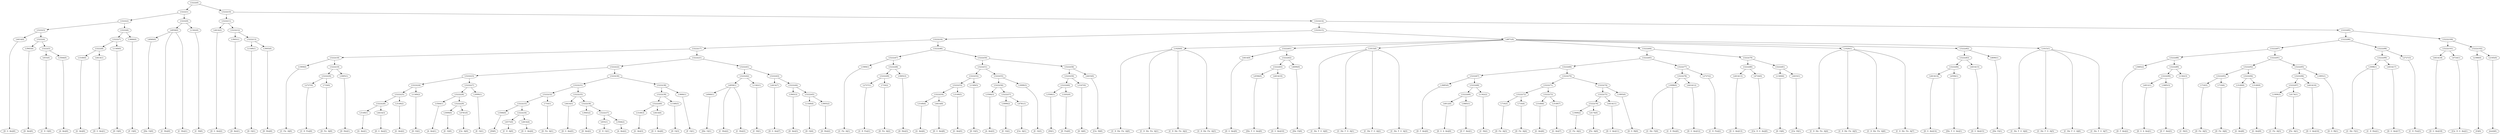 digraph sample{
"L4414(0)"->"[D  G  Ais](0)"
"L3945(0)"->"[D  Ais](0)"
"L655(0)"->"[C  D  G](0)"
"L3564(0)"->"[A  Ais](0)"
"L5222(5)"->"L655(0)"
"L5222(5)"->"L3564(0)"
"L5222(4)"->"L3945(0)"
"L5222(4)"->"L5222(5)"
"L5222(3)"->"L4414(0)"
"L5222(3)"->"L5222(4)"
"L3149(0)"->"[G  Ais](0)"
"L4414(1)"->"[D  G  Ais](1)"
"L5222(8)"->"L3149(0)"
"L5222(8)"->"L4414(1)"
"L1349(0)"->"[D  G](0)"
"L5222(7)"->"L5222(8)"
"L5222(7)"->"L1349(0)"
"L3666(0)"->"[F  G](0)"
"L5222(6)"->"L5222(7)"
"L5222(6)"->"L3666(0)"
"L5222(2)"->"L5222(3)"
"L5222(2)"->"L5222(6)"
"L4940(0)"->"[Dis  G](0)"
"L4958(0)"->"[C  Dis](0)"
"L4958(0)"->"L4940(0)"
"L4958(0)"->"[C  Dis](1)"
"L1342(0)"->"[C  D](0)"
"L5222(9)"->"L4958(0)"
"L5222(9)"->"L1342(0)"
"L5222(1)"->"L5222(2)"
"L5222(1)"->"L5222(9)"
"L4414(2)"->"[D  G  Ais](2)"
"L3945(1)"->"[D  Ais](1)"
"L1349(1)"->"[D  G](1)"
"L3005(0)"->"[D  Dis](0)"
"L5222(13)"->"L1349(1)"
"L5222(13)"->"L3005(0)"
"L5222(12)"->"L3945(1)"
"L5222(12)"->"L5222(13)"
"L5222(11)"->"L4414(2)"
"L5222(11)"->"L5222(12)"
"L1909(0)"->"[C  Fis  A](0)"
"L2727(0)"->"[C  D  Fis](0)"
"L710(0)"->"[D  Fis  A](0)"
"L5222(20)"->"L2727(0)"
"L5222(20)"->"L710(0)"
"L3005(1)"->"[D  Dis](1)"
"L5222(19)"->"L5222(20)"
"L5222(19)"->"L3005(1)"
"L5222(18)"->"L1909(0)"
"L5222(18)"->"L5222(19)"
"L3149(1)"->"[G  Ais](1)"
"L4414(3)"->"[D  G  Ais](3)"
"L5222(26)"->"L3149(1)"
"L5222(26)"->"L4414(3)"
"L3149(2)"->"[G  Ais](2)"
"L5222(25)"->"L5222(26)"
"L5222(25)"->"L3149(2)"
"L1349(2)"->"[D  G](2)"
"L5222(24)"->"L5222(25)"
"L5222(24)"->"L1349(2)"
"L3564(1)"->"[A  Ais](1)"
"L3099(0)"->"[E  G](0)"
"L4781(0)"->"[Cis  A](0)"
"L5222(29)"->"L3099(0)"
"L5222(29)"->"L4781(0)"
"L5222(28)"->"L3564(1)"
"L5222(28)"->"L5222(29)"
"L3099(1)"->"[E  G](1)"
"L5222(27)"->"L5222(28)"
"L5222(27)"->"L3099(1)"
"L5222(23)"->"L5222(24)"
"L5222(23)"->"L5222(27)"
"L3566(0)"->"[D](0)"
"L4575(0)"->"[C  D  A](0)"
"L4414(4)"->"[D  G  Ais](4)"
"L5222(34)"->"L4575(0)"
"L5222(34)"->"L4414(4)"
"L5222(33)"->"L3566(0)"
"L5222(33)"->"L5222(34)"
"L710(1)"->"[D  Fis  A](1)"
"L5222(32)"->"L5222(33)"
"L5222(32)"->"L710(1)"
"L4414(5)"->"[D  G  Ais](5)"
"L3945(2)"->"[D  Ais](2)"
"L655(1)"->"[C  D  G](1)"
"L3564(2)"->"[A  Ais](2)"
"L5222(37)"->"L655(1)"
"L5222(37)"->"L3564(2)"
"L5222(36)"->"L3945(2)"
"L5222(36)"->"L5222(37)"
"L5222(35)"->"L4414(5)"
"L5222(35)"->"L5222(36)"
"L5222(31)"->"L5222(32)"
"L5222(31)"->"L5222(35)"
"L3149(3)"->"[G  Ais](3)"
"L4414(6)"->"[D  G  Ais](6)"
"L5222(40)"->"L3149(3)"
"L5222(40)"->"L4414(6)"
"L1349(3)"->"[D  G](3)"
"L5222(39)"->"L5222(40)"
"L5222(39)"->"L1349(3)"
"L3666(1)"->"[F  G](1)"
"L5222(38)"->"L5222(39)"
"L5222(38)"->"L3666(1)"
"L5222(30)"->"L5222(31)"
"L5222(30)"->"L5222(38)"
"L5222(22)"->"L5222(23)"
"L5222(22)"->"L5222(30)"
"L4940(1)"->"[Dis  G](1)"
"L4958(1)"->"[C  Dis](2)"
"L4958(1)"->"L4940(1)"
"L4958(1)"->"[C  Dis](3)"
"L1342(1)"->"[C  D](1)"
"L5222(42)"->"L4958(1)"
"L5222(42)"->"L1342(1)"
"L4414(7)"->"[D  G  Ais](7)"
"L3945(3)"->"[D  Ais](3)"
"L1349(4)"->"[D  G](4)"
"L3005(2)"->"[D  Dis](2)"
"L5222(45)"->"L1349(4)"
"L5222(45)"->"L3005(2)"
"L5222(44)"->"L3945(3)"
"L5222(44)"->"L5222(45)"
"L5222(43)"->"L4414(7)"
"L5222(43)"->"L5222(44)"
"L5222(41)"->"L5222(42)"
"L5222(41)"->"L5222(43)"
"L5222(21)"->"L5222(22)"
"L5222(21)"->"L5222(41)"
"L5222(17)"->"L5222(18)"
"L5222(17)"->"L5222(21)"
"L1909(1)"->"[C  Fis  A](1)"
"L2727(1)"->"[C  D  Fis](1)"
"L710(2)"->"[D  Fis  A](2)"
"L5222(49)"->"L2727(1)"
"L5222(49)"->"L710(2)"
"L3005(3)"->"[D  Dis](3)"
"L5222(48)"->"L5222(49)"
"L5222(48)"->"L3005(3)"
"L5222(47)"->"L1909(1)"
"L5222(47)"->"L5222(48)"
"L3149(4)"->"[G  Ais](4)"
"L4414(8)"->"[D  G  Ais](8)"
"L5222(54)"->"L3149(4)"
"L5222(54)"->"L4414(8)"
"L3149(5)"->"[G  Ais](5)"
"L5222(53)"->"L5222(54)"
"L5222(53)"->"L3149(5)"
"L1349(5)"->"[D  G](5)"
"L5222(52)"->"L5222(53)"
"L5222(52)"->"L1349(5)"
"L3564(3)"->"[A  Ais](3)"
"L3099(2)"->"[E  G](2)"
"L4781(1)"->"[Cis  A](1)"
"L5222(57)"->"L3099(2)"
"L5222(57)"->"L4781(1)"
"L5222(56)"->"L3564(3)"
"L5222(56)"->"L5222(57)"
"L3099(3)"->"[E  G](3)"
"L5222(55)"->"L5222(56)"
"L5222(55)"->"L3099(3)"
"L5222(51)"->"L5222(52)"
"L5222(51)"->"L5222(55)"
"L3566(1)"->"[D](1)"
"L3202(0)"->"[D  Fis](0)"
"L5222(60)"->"L3566(1)"
"L5222(60)"->"L3202(0)"
"L3167(0)"->"[D  A](0)"
"L5222(59)"->"L5222(60)"
"L5222(59)"->"L3167(0)"
"L4433(0)"->"[Cis  D](0)"
"L5222(58)"->"L5222(59)"
"L5222(58)"->"L4433(0)"
"L5222(50)"->"L5222(51)"
"L5222(50)"->"L5222(58)"
"L5222(46)"->"L5222(47)"
"L5222(46)"->"L5222(50)"
"L5222(16)"->"L5222(17)"
"L5222(16)"->"L5222(46)"
"L1020(0)"->"[C  D  Dis  Fis  A](0)"
"L1020(0)"->"[C  D  Dis  Fis  A](1)"
"L1020(0)"->"[C  D  Dis  Fis  A](2)"
"L1020(0)"->"[C  D  Dis  Fis  A](3)"
"L4414(9)"->"[D  G  Ais](9)"
"L4594(0)"->"[Dis  F  G  Ais](0)"
"L4414(10)"->"[D  G  Ais](10)"
"L5222(63)"->"L4594(0)"
"L5222(63)"->"L4414(10)"
"L4690(0)"->"[Dis  E](0)"
"L5222(62)"->"L5222(63)"
"L5222(62)"->"L4690(0)"
"L5222(61)"->"L4414(9)"
"L5222(61)"->"L5222(62)"
"L1015(0)"->"[C  Dis  F  G  A](0)"
"L1015(0)"->"[C  Dis  F  G  A](1)"
"L1015(0)"->"[C  Dis  F  G  A](2)"
"L1015(0)"->"[C  Dis  F  G  A](3)"
"L3685(0)"->"[D  F  Ais](0)"
"L4012(0)"->"[D  G  A  Ais](0)"
"L3685(1)"->"[D  F  Ais](1)"
"L5222(69)"->"L4012(0)"
"L5222(69)"->"L3685(1)"
"L1342(2)"->"[C  D](2)"
"L5222(68)"->"L5222(69)"
"L5222(68)"->"L1342(2)"
"L5222(67)"->"L3685(0)"
"L5222(67)"->"L5222(68)"
"L710(3)"->"[D  Fis  A](3)"
"L710(4)"->"[D  Fis  A](4)"
"L5222(72)"->"L710(3)"
"L5222(72)"->"L710(4)"
"L3149(6)"->"[G  Ais](6)"
"L3149(7)"->"[G  Ais](7)"
"L5222(73)"->"L3149(6)"
"L5222(73)"->"L3149(7)"
"L5222(71)"->"L5222(72)"
"L5222(71)"->"L5222(73)"
"L1909(2)"->"[C  Fis  A](2)"
"L4174(0)"->"[Fis  A](0)"
"L5222(76)"->"L1909(2)"
"L5222(76)"->"L4174(0)"
"L4414(11)"->"[D  G  Ais](11)"
"L5222(75)"->"L5222(76)"
"L5222(75)"->"L4414(11)"
"L1895(0)"->"[D  G  B](0)"
"L5222(74)"->"L5222(75)"
"L5222(74)"->"L1895(0)"
"L5222(70)"->"L5222(71)"
"L5222(70)"->"L5222(74)"
"L5222(66)"->"L5222(67)"
"L5222(66)"->"L5222(70)"
"L3098(0)"->"[C  Dis  F](0)"
"L3098(0)"->"[C  D  Dis](0)"
"L4414(12)"->"[D  G  Ais](12)"
"L5222(78)"->"L3098(0)"
"L5222(78)"->"L4414(12)"
"L2727(2)"->"[C  D  Fis](2)"
"L5222(77)"->"L5222(78)"
"L5222(77)"->"L2727(2)"
"L5222(65)"->"L5222(66)"
"L5222(65)"->"L5222(77)"
"L4414(13)"->"[D  G  Ais](13)"
"L4724(0)"->"[Cis  D  G  Ais](0)"
"L5222(80)"->"L4414(13)"
"L5222(80)"->"L4724(0)"
"L1349(6)"->"[D  G](6)"
"L4433(1)"->"[Cis  D](1)"
"L5222(81)"->"L1349(6)"
"L5222(81)"->"L4433(1)"
"L5222(79)"->"L5222(80)"
"L5222(79)"->"L5222(81)"
"L5222(64)"->"L5222(65)"
"L5222(64)"->"L5222(79)"
"L1020(1)"->"[C  D  Dis  Fis  A](4)"
"L1020(1)"->"[C  D  Dis  Fis  A](5)"
"L1020(1)"->"[C  D  Dis  Fis  A](6)"
"L1020(1)"->"[C  D  Dis  Fis  A](7)"
"L4414(14)"->"[D  G  Ais](14)"
"L4594(1)"->"[Dis  F  G  Ais](1)"
"L5222(84)"->"L4414(14)"
"L5222(84)"->"L4594(1)"
"L4414(15)"->"[D  G  Ais](15)"
"L5222(83)"->"L5222(84)"
"L5222(83)"->"L4414(15)"
"L4690(1)"->"[Dis  E](1)"
"L5222(82)"->"L5222(83)"
"L5222(82)"->"L4690(1)"
"L1015(1)"->"[C  Dis  F  G  A](4)"
"L1015(1)"->"[C  Dis  F  G  A](5)"
"L1015(1)"->"[C  Dis  F  G  A](6)"
"L1015(1)"->"[C  Dis  F  G  A](7)"
"L4871(0)"->"L1020(0)"
"L4871(0)"->"L5222(61)"
"L4871(0)"->"L1015(0)"
"L4871(0)"->"L5222(64)"
"L4871(0)"->"L1020(1)"
"L4871(0)"->"L5222(82)"
"L4871(0)"->"L1015(1)"
"L5222(15)"->"L5222(16)"
"L5222(15)"->"L4871(0)"
"L3685(2)"->"[D  F  Ais](2)"
"L4012(1)"->"[D  G  A  Ais](1)"
"L3685(3)"->"[D  F  Ais](3)"
"L5222(90)"->"L4012(1)"
"L5222(90)"->"L3685(3)"
"L1342(3)"->"[C  D](3)"
"L5222(89)"->"L5222(90)"
"L5222(89)"->"L1342(3)"
"L5222(88)"->"L3685(2)"
"L5222(88)"->"L5222(89)"
"L710(5)"->"[D  Fis  A](5)"
"L710(6)"->"[D  Fis  A](6)"
"L5222(93)"->"L710(5)"
"L5222(93)"->"L710(6)"
"L3149(8)"->"[G  Ais](8)"
"L3149(9)"->"[G  Ais](9)"
"L5222(94)"->"L3149(8)"
"L5222(94)"->"L3149(9)"
"L5222(92)"->"L5222(93)"
"L5222(92)"->"L5222(94)"
"L1909(3)"->"[C  Fis  A](3)"
"L4174(1)"->"[Fis  A](1)"
"L5222(97)"->"L1909(3)"
"L5222(97)"->"L4174(1)"
"L4414(16)"->"[D  G  Ais](16)"
"L5222(96)"->"L5222(97)"
"L5222(96)"->"L4414(16)"
"L1895(1)"->"[D  G  B](1)"
"L5222(95)"->"L5222(96)"
"L5222(95)"->"L1895(1)"
"L5222(91)"->"L5222(92)"
"L5222(91)"->"L5222(95)"
"L5222(87)"->"L5222(88)"
"L5222(87)"->"L5222(91)"
"L3098(1)"->"[C  Dis  F](1)"
"L3098(1)"->"[C  D  Dis](1)"
"L4414(17)"->"[D  G  Ais](17)"
"L5222(99)"->"L3098(1)"
"L5222(99)"->"L4414(17)"
"L2727(3)"->"[C  D  Fis](3)"
"L5222(98)"->"L5222(99)"
"L5222(98)"->"L2727(3)"
"L5222(86)"->"L5222(87)"
"L5222(86)"->"L5222(98)"
"L4414(18)"->"[D  G  Ais](18)"
"L4724(1)"->"[Cis  D  G  Ais](1)"
"L5222(101)"->"L4414(18)"
"L5222(101)"->"L4724(1)"
"L2388(0)"->"[G](0)"
"L2185(0)"->"[rest](0)"
"L5222(102)"->"L2388(0)"
"L5222(102)"->"L2185(0)"
"L5222(100)"->"L5222(101)"
"L5222(100)"->"L5222(102)"
"L5222(85)"->"L5222(86)"
"L5222(85)"->"L5222(100)"
"L5222(14)"->"L5222(15)"
"L5222(14)"->"L5222(85)"
"L5222(10)"->"L5222(11)"
"L5222(10)"->"L5222(14)"
"L5222(0)"->"L5222(1)"
"L5222(0)"->"L5222(10)"
{rank = min; "L5222(0)"}
{rank = same; "L5222(1)"; "L5222(10)";}
{rank = same; "L5222(2)"; "L5222(9)"; "L5222(11)"; "L5222(14)";}
{rank = same; "L5222(3)"; "L5222(6)"; "L4958(0)"; "L1342(0)"; "L4414(2)"; "L5222(12)"; "L5222(15)"; "L5222(85)";}
{rank = same; "L4414(0)"; "L5222(4)"; "L5222(7)"; "L3666(0)"; "L4940(0)"; "L3945(1)"; "L5222(13)"; "L5222(16)"; "L4871(0)"; "L5222(86)"; "L5222(100)";}
{rank = same; "L3945(0)"; "L5222(5)"; "L5222(8)"; "L1349(0)"; "L1349(1)"; "L3005(0)"; "L5222(17)"; "L5222(46)"; "L1020(0)"; "L5222(61)"; "L1015(0)"; "L5222(64)"; "L1020(1)"; "L5222(82)"; "L1015(1)"; "L5222(87)"; "L5222(98)"; "L5222(101)"; "L5222(102)";}
{rank = same; "L655(0)"; "L3564(0)"; "L3149(0)"; "L4414(1)"; "L5222(18)"; "L5222(21)"; "L5222(47)"; "L5222(50)"; "L4414(9)"; "L5222(62)"; "L5222(65)"; "L5222(79)"; "L5222(83)"; "L4690(1)"; "L5222(88)"; "L5222(91)"; "L5222(99)"; "L2727(3)"; "L4414(18)"; "L4724(1)"; "L2388(0)"; "L2185(0)";}
{rank = same; "L1909(0)"; "L5222(19)"; "L5222(22)"; "L5222(41)"; "L1909(1)"; "L5222(48)"; "L5222(51)"; "L5222(58)"; "L5222(63)"; "L4690(0)"; "L5222(66)"; "L5222(77)"; "L5222(80)"; "L5222(81)"; "L5222(84)"; "L4414(15)"; "L3685(2)"; "L5222(89)"; "L5222(92)"; "L5222(95)"; "L3098(1)"; "L4414(17)";}
{rank = same; "L5222(20)"; "L3005(1)"; "L5222(23)"; "L5222(30)"; "L5222(42)"; "L5222(43)"; "L5222(49)"; "L3005(3)"; "L5222(52)"; "L5222(55)"; "L5222(59)"; "L4433(0)"; "L4594(0)"; "L4414(10)"; "L5222(67)"; "L5222(70)"; "L5222(78)"; "L2727(2)"; "L4414(13)"; "L4724(0)"; "L1349(6)"; "L4433(1)"; "L4414(14)"; "L4594(1)"; "L5222(90)"; "L1342(3)"; "L5222(93)"; "L5222(94)"; "L5222(96)"; "L1895(1)";}
{rank = same; "L2727(0)"; "L710(0)"; "L5222(24)"; "L5222(27)"; "L5222(31)"; "L5222(38)"; "L4958(1)"; "L1342(1)"; "L4414(7)"; "L5222(44)"; "L2727(1)"; "L710(2)"; "L5222(53)"; "L1349(5)"; "L5222(56)"; "L3099(3)"; "L5222(60)"; "L3167(0)"; "L3685(0)"; "L5222(68)"; "L5222(71)"; "L5222(74)"; "L3098(0)"; "L4414(12)"; "L4012(1)"; "L3685(3)"; "L710(5)"; "L710(6)"; "L3149(8)"; "L3149(9)"; "L5222(97)"; "L4414(16)";}
{rank = same; "L5222(25)"; "L1349(2)"; "L5222(28)"; "L3099(1)"; "L5222(32)"; "L5222(35)"; "L5222(39)"; "L3666(1)"; "L4940(1)"; "L3945(3)"; "L5222(45)"; "L5222(54)"; "L3149(5)"; "L3564(3)"; "L5222(57)"; "L3566(1)"; "L3202(0)"; "L5222(69)"; "L1342(2)"; "L5222(72)"; "L5222(73)"; "L5222(75)"; "L1895(0)"; "L1909(3)"; "L4174(1)";}
{rank = same; "L5222(26)"; "L3149(2)"; "L3564(1)"; "L5222(29)"; "L5222(33)"; "L710(1)"; "L4414(5)"; "L5222(36)"; "L5222(40)"; "L1349(3)"; "L1349(4)"; "L3005(2)"; "L3149(4)"; "L4414(8)"; "L3099(2)"; "L4781(1)"; "L4012(0)"; "L3685(1)"; "L710(3)"; "L710(4)"; "L3149(6)"; "L3149(7)"; "L5222(76)"; "L4414(11)";}
{rank = same; "L3149(1)"; "L4414(3)"; "L3099(0)"; "L4781(0)"; "L3566(0)"; "L5222(34)"; "L3945(2)"; "L5222(37)"; "L3149(3)"; "L4414(6)"; "L1909(2)"; "L4174(0)";}
{rank = same; "L4575(0)"; "L4414(4)"; "L655(1)"; "L3564(2)";}
{rank = max; "[A  Ais](0)"; "[A  Ais](1)"; "[A  Ais](2)"; "[A  Ais](3)"; "[C  D  A](0)"; "[C  D  Dis  Fis  A](0)"; "[C  D  Dis  Fis  A](1)"; "[C  D  Dis  Fis  A](2)"; "[C  D  Dis  Fis  A](3)"; "[C  D  Dis  Fis  A](4)"; "[C  D  Dis  Fis  A](5)"; "[C  D  Dis  Fis  A](6)"; "[C  D  Dis  Fis  A](7)"; "[C  D  Dis](0)"; "[C  D  Dis](1)"; "[C  D  Fis](0)"; "[C  D  Fis](1)"; "[C  D  Fis](2)"; "[C  D  Fis](3)"; "[C  D  G](0)"; "[C  D  G](1)"; "[C  D](0)"; "[C  D](1)"; "[C  D](2)"; "[C  D](3)"; "[C  Dis  F  G  A](0)"; "[C  Dis  F  G  A](1)"; "[C  Dis  F  G  A](2)"; "[C  Dis  F  G  A](3)"; "[C  Dis  F  G  A](4)"; "[C  Dis  F  G  A](5)"; "[C  Dis  F  G  A](6)"; "[C  Dis  F  G  A](7)"; "[C  Dis  F](0)"; "[C  Dis  F](1)"; "[C  Dis](0)"; "[C  Dis](1)"; "[C  Dis](2)"; "[C  Dis](3)"; "[C  Fis  A](0)"; "[C  Fis  A](1)"; "[C  Fis  A](2)"; "[C  Fis  A](3)"; "[Cis  A](0)"; "[Cis  A](1)"; "[Cis  D  G  Ais](0)"; "[Cis  D  G  Ais](1)"; "[Cis  D](0)"; "[Cis  D](1)"; "[D  A](0)"; "[D  Ais](0)"; "[D  Ais](1)"; "[D  Ais](2)"; "[D  Ais](3)"; "[D  Dis](0)"; "[D  Dis](1)"; "[D  Dis](2)"; "[D  Dis](3)"; "[D  F  Ais](0)"; "[D  F  Ais](1)"; "[D  F  Ais](2)"; "[D  F  Ais](3)"; "[D  Fis  A](0)"; "[D  Fis  A](1)"; "[D  Fis  A](2)"; "[D  Fis  A](3)"; "[D  Fis  A](4)"; "[D  Fis  A](5)"; "[D  Fis  A](6)"; "[D  Fis](0)"; "[D  G  A  Ais](0)"; "[D  G  A  Ais](1)"; "[D  G  Ais](0)"; "[D  G  Ais](1)"; "[D  G  Ais](10)"; "[D  G  Ais](11)"; "[D  G  Ais](12)"; "[D  G  Ais](13)"; "[D  G  Ais](14)"; "[D  G  Ais](15)"; "[D  G  Ais](16)"; "[D  G  Ais](17)"; "[D  G  Ais](18)"; "[D  G  Ais](2)"; "[D  G  Ais](3)"; "[D  G  Ais](4)"; "[D  G  Ais](5)"; "[D  G  Ais](6)"; "[D  G  Ais](7)"; "[D  G  Ais](8)"; "[D  G  Ais](9)"; "[D  G  B](0)"; "[D  G  B](1)"; "[D  G](0)"; "[D  G](1)"; "[D  G](2)"; "[D  G](3)"; "[D  G](4)"; "[D  G](5)"; "[D  G](6)"; "[D](0)"; "[D](1)"; "[Dis  E](0)"; "[Dis  E](1)"; "[Dis  F  G  Ais](0)"; "[Dis  F  G  Ais](1)"; "[Dis  G](0)"; "[Dis  G](1)"; "[E  G](0)"; "[E  G](1)"; "[E  G](2)"; "[E  G](3)"; "[F  G](0)"; "[F  G](1)"; "[Fis  A](0)"; "[Fis  A](1)"; "[G  Ais](0)"; "[G  Ais](1)"; "[G  Ais](2)"; "[G  Ais](3)"; "[G  Ais](4)"; "[G  Ais](5)"; "[G  Ais](6)"; "[G  Ais](7)"; "[G  Ais](8)"; "[G  Ais](9)"; "[G](0)"; "[rest](0)";}
}